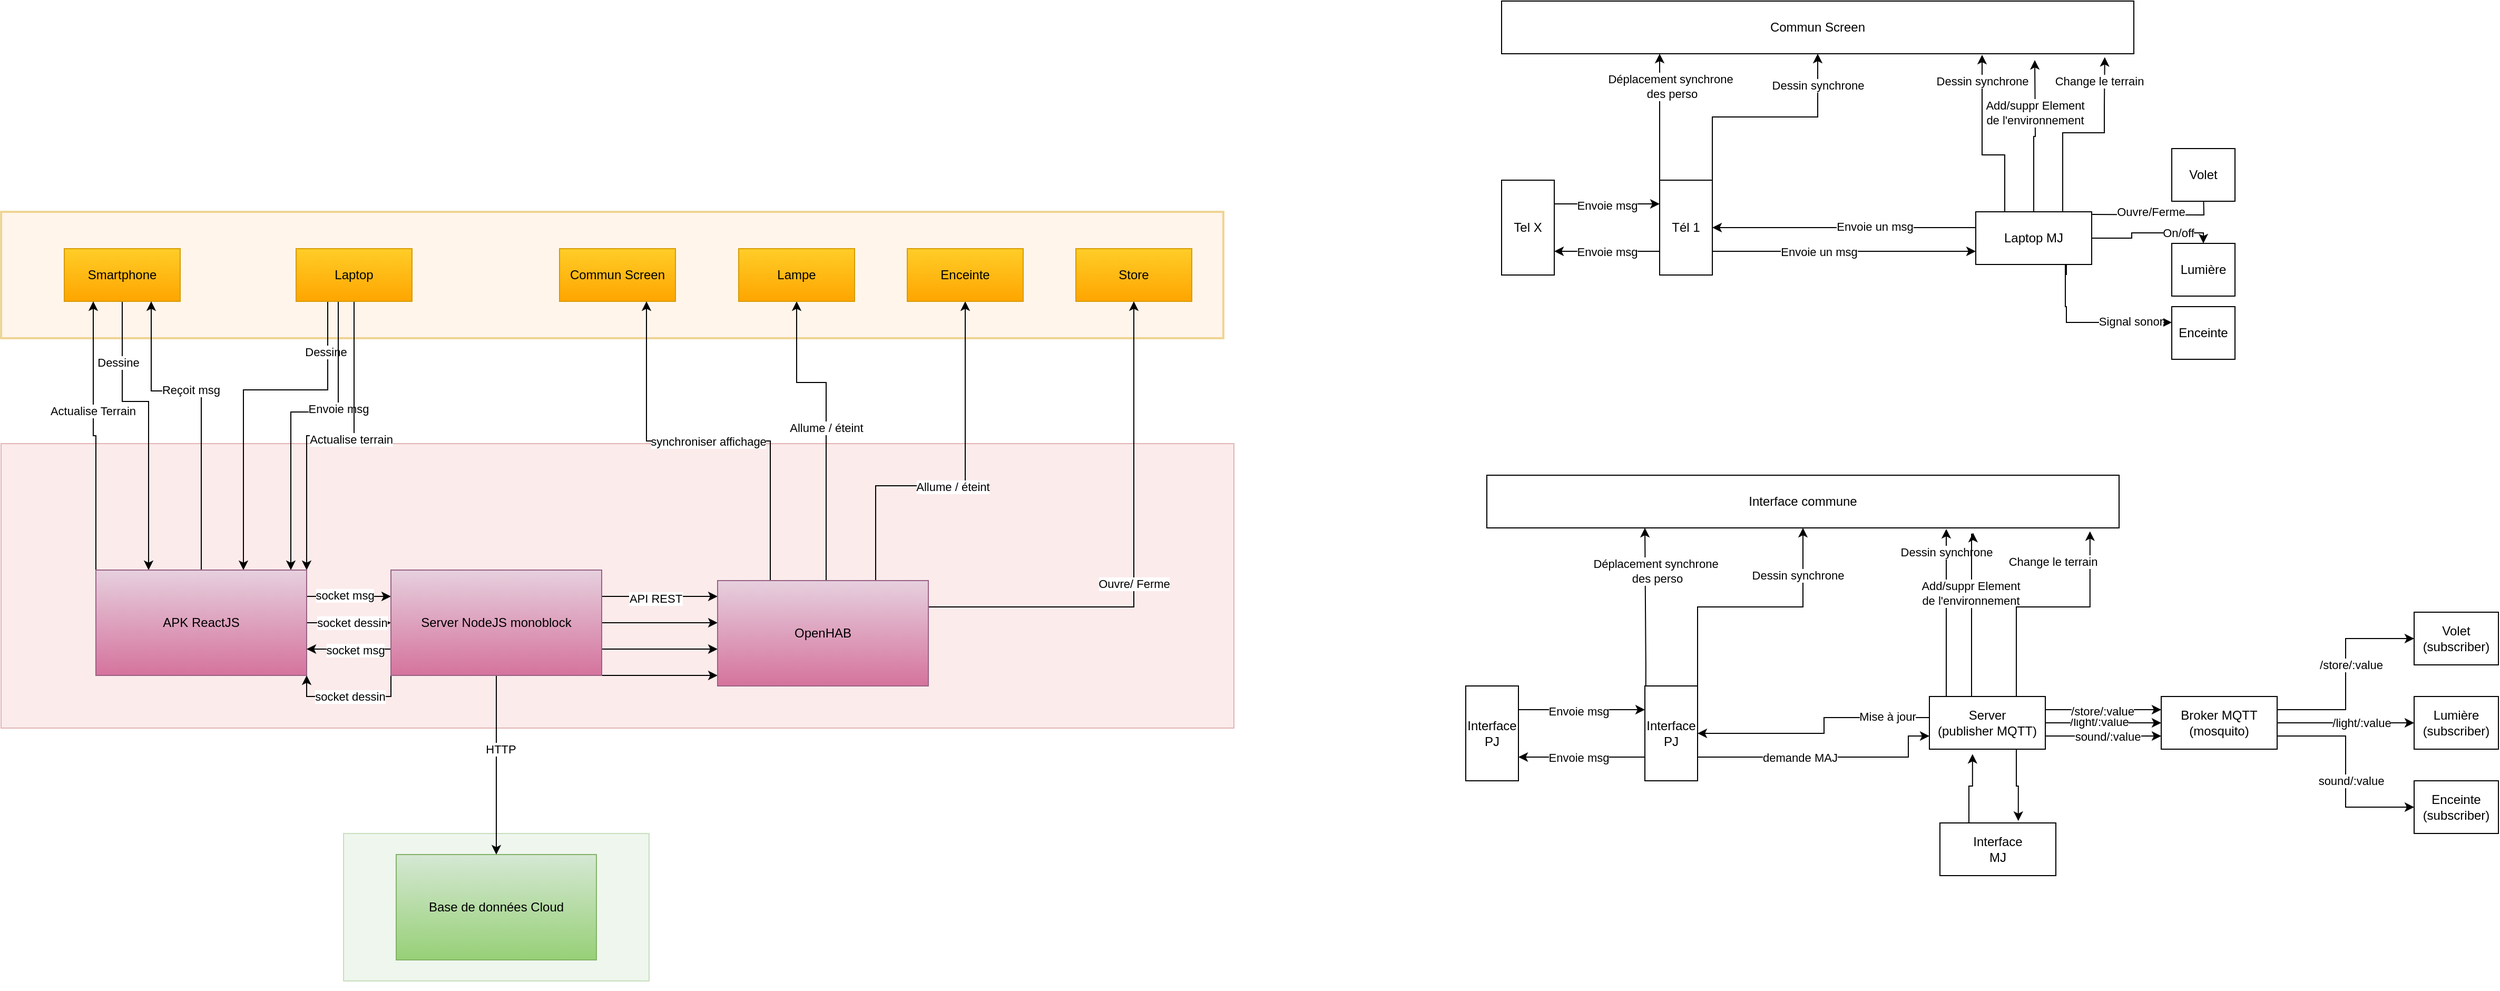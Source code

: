 <mxfile version="22.1.5" type="google">
  <diagram name="Page-1" id="Ei5oFpeLK8a0ol1k6TtE">
    <mxGraphModel grid="1" page="1" gridSize="10" guides="1" tooltips="1" connect="1" arrows="1" fold="1" pageScale="1" pageWidth="827" pageHeight="1169" math="0" shadow="0">
      <root>
        <mxCell id="0" />
        <mxCell id="1" parent="0" />
        <mxCell id="DEdySj9RBdpoS25cQ73x-8" value="" style="rounded=0;whiteSpace=wrap;html=1;fillColor=#ffe6cc;strokeColor=#d79b00;opacity=40;strokeWidth=2;" vertex="1" parent="1">
          <mxGeometry x="-1320" y="230" width="1160" height="120" as="geometry" />
        </mxCell>
        <mxCell id="WBdNPpH1fwiA06EQCPNH-10" style="edgeStyle=orthogonalEdgeStyle;rounded=0;orthogonalLoop=1;jettySize=auto;html=1;exitX=1;exitY=0;exitDx=0;exitDy=0;" edge="1" parent="1" source="WBdNPpH1fwiA06EQCPNH-3" target="WBdNPpH1fwiA06EQCPNH-9">
          <mxGeometry relative="1" as="geometry" />
        </mxCell>
        <mxCell id="WBdNPpH1fwiA06EQCPNH-11" value="Dessin synchrone" style="edgeLabel;html=1;align=center;verticalAlign=middle;resizable=0;points=[];" vertex="1" connectable="0" parent="WBdNPpH1fwiA06EQCPNH-10">
          <mxGeometry x="-0.337" y="-1" relative="1" as="geometry">
            <mxPoint x="87" y="-31" as="offset" />
          </mxGeometry>
        </mxCell>
        <mxCell id="DEdySj9RBdpoS25cQ73x-11" value="" style="rounded=0;whiteSpace=wrap;html=1;fillColor=#f8cecc;strokeColor=#b85450;opacity=40;direction=east;" vertex="1" parent="1">
          <mxGeometry x="-1320" y="450" width="1170" height="270" as="geometry" />
        </mxCell>
        <mxCell id="WBdNPpH1fwiA06EQCPNH-13" style="edgeStyle=orthogonalEdgeStyle;rounded=0;orthogonalLoop=1;jettySize=auto;html=1;exitX=0.75;exitY=0;exitDx=0;exitDy=0;entryX=0.25;entryY=1;entryDx=0;entryDy=0;" edge="1" parent="1" target="WBdNPpH1fwiA06EQCPNH-9">
          <mxGeometry relative="1" as="geometry">
            <Array as="points">
              <mxPoint x="254" y="210" />
            </Array>
            <mxPoint x="271.5" y="210" as="sourcePoint" />
            <mxPoint x="234.0" y="90" as="targetPoint" />
          </mxGeometry>
        </mxCell>
        <mxCell id="WBdNPpH1fwiA06EQCPNH-14" value="&lt;div&gt;Déplacement synchrone&lt;/div&gt;&lt;div&gt;&amp;nbsp;des perso&lt;/div&gt;" style="edgeLabel;html=1;align=center;verticalAlign=middle;resizable=0;points=[];" vertex="1" connectable="0" parent="WBdNPpH1fwiA06EQCPNH-13">
          <mxGeometry x="-0.162" y="-1" relative="1" as="geometry">
            <mxPoint x="9" y="-55" as="offset" />
          </mxGeometry>
        </mxCell>
        <mxCell id="WBdNPpH1fwiA06EQCPNH-20" style="edgeStyle=orthogonalEdgeStyle;rounded=0;orthogonalLoop=1;jettySize=auto;html=1;exitX=1;exitY=0.75;exitDx=0;exitDy=0;entryX=0;entryY=0.75;entryDx=0;entryDy=0;" edge="1" parent="1" source="WBdNPpH1fwiA06EQCPNH-3" target="WBdNPpH1fwiA06EQCPNH-17">
          <mxGeometry relative="1" as="geometry" />
        </mxCell>
        <mxCell id="WBdNPpH1fwiA06EQCPNH-21" value="&lt;div&gt;Envoie un msg&lt;/div&gt;" style="edgeLabel;html=1;align=center;verticalAlign=middle;resizable=0;points=[];" vertex="1" connectable="0" parent="WBdNPpH1fwiA06EQCPNH-20">
          <mxGeometry x="-0.191" relative="1" as="geometry">
            <mxPoint as="offset" />
          </mxGeometry>
        </mxCell>
        <mxCell id="orV150WAPLaEgthSAnhB-5" style="edgeStyle=orthogonalEdgeStyle;rounded=0;orthogonalLoop=1;jettySize=auto;html=1;exitX=0;exitY=0.75;exitDx=0;exitDy=0;entryX=1;entryY=0.75;entryDx=0;entryDy=0;" edge="1" parent="1" source="WBdNPpH1fwiA06EQCPNH-3" target="orV150WAPLaEgthSAnhB-1">
          <mxGeometry relative="1" as="geometry" />
        </mxCell>
        <mxCell id="orV150WAPLaEgthSAnhB-6" value="Envoie msg" style="edgeLabel;html=1;align=center;verticalAlign=middle;resizable=0;points=[];" connectable="0" vertex="1" parent="orV150WAPLaEgthSAnhB-5">
          <mxGeometry x="0.28" relative="1" as="geometry">
            <mxPoint x="14" as="offset" />
          </mxGeometry>
        </mxCell>
        <mxCell id="WBdNPpH1fwiA06EQCPNH-3" value="Tél 1" style="html=1;whiteSpace=wrap;" vertex="1" parent="1">
          <mxGeometry x="254" y="200" width="50" height="90" as="geometry" />
        </mxCell>
        <mxCell id="WBdNPpH1fwiA06EQCPNH-9" value="Commun Screen" style="html=1;whiteSpace=wrap;" vertex="1" parent="1">
          <mxGeometry x="104" y="30" width="600" height="50" as="geometry" />
        </mxCell>
        <mxCell id="WBdNPpH1fwiA06EQCPNH-18" style="edgeStyle=orthogonalEdgeStyle;rounded=0;orthogonalLoop=1;jettySize=auto;html=1;exitX=0;exitY=0.5;exitDx=0;exitDy=0;entryX=1;entryY=0.5;entryDx=0;entryDy=0;" edge="1" parent="1" source="WBdNPpH1fwiA06EQCPNH-17" target="WBdNPpH1fwiA06EQCPNH-3">
          <mxGeometry relative="1" as="geometry">
            <Array as="points">
              <mxPoint x="554" y="245" />
            </Array>
          </mxGeometry>
        </mxCell>
        <mxCell id="WBdNPpH1fwiA06EQCPNH-19" value="Envoie un msg" style="edgeLabel;html=1;align=center;verticalAlign=middle;resizable=0;points=[];" vertex="1" connectable="0" parent="WBdNPpH1fwiA06EQCPNH-18">
          <mxGeometry x="-0.18" y="-1" relative="1" as="geometry">
            <mxPoint as="offset" />
          </mxGeometry>
        </mxCell>
        <mxCell id="orV150WAPLaEgthSAnhB-12" style="edgeStyle=orthogonalEdgeStyle;rounded=0;orthogonalLoop=1;jettySize=auto;html=1;entryX=0;entryY=0.5;entryDx=0;entryDy=0;" edge="1" parent="1">
          <mxGeometry relative="1" as="geometry">
            <mxPoint x="640" y="290" as="sourcePoint" />
            <mxPoint x="740" y="335" as="targetPoint" />
            <Array as="points">
              <mxPoint x="639" y="270" />
              <mxPoint x="639" y="320" />
              <mxPoint x="640" y="320" />
              <mxPoint x="640" y="335" />
            </Array>
          </mxGeometry>
        </mxCell>
        <mxCell id="orV150WAPLaEgthSAnhB-17" value="Signal sonor" style="edgeLabel;html=1;align=center;verticalAlign=middle;resizable=0;points=[];" connectable="0" vertex="1" parent="orV150WAPLaEgthSAnhB-12">
          <mxGeometry x="0.577" y="1" relative="1" as="geometry">
            <mxPoint as="offset" />
          </mxGeometry>
        </mxCell>
        <mxCell id="orV150WAPLaEgthSAnhB-13" style="edgeStyle=orthogonalEdgeStyle;rounded=0;orthogonalLoop=1;jettySize=auto;html=1;exitX=1;exitY=0.5;exitDx=0;exitDy=0;entryX=0.5;entryY=0;entryDx=0;entryDy=0;" edge="1" parent="1" source="WBdNPpH1fwiA06EQCPNH-17" target="orV150WAPLaEgthSAnhB-9">
          <mxGeometry relative="1" as="geometry">
            <Array as="points">
              <mxPoint x="702" y="255" />
              <mxPoint x="702" y="250" />
              <mxPoint x="770" y="250" />
            </Array>
          </mxGeometry>
        </mxCell>
        <mxCell id="orV150WAPLaEgthSAnhB-16" value="On/off" style="edgeLabel;html=1;align=center;verticalAlign=middle;resizable=0;points=[];" connectable="0" vertex="1" parent="orV150WAPLaEgthSAnhB-13">
          <mxGeometry x="0.431" relative="1" as="geometry">
            <mxPoint as="offset" />
          </mxGeometry>
        </mxCell>
        <mxCell id="orV150WAPLaEgthSAnhB-14" style="edgeStyle=orthogonalEdgeStyle;rounded=0;orthogonalLoop=1;jettySize=auto;html=1;exitX=1;exitY=0.25;exitDx=0;exitDy=0;" edge="1" parent="1">
          <mxGeometry relative="1" as="geometry">
            <mxPoint x="664" y="232.5" as="sourcePoint" />
            <mxPoint x="770" y="210" as="targetPoint" />
          </mxGeometry>
        </mxCell>
        <mxCell id="orV150WAPLaEgthSAnhB-15" value="Ouvre/Ferme" style="edgeLabel;html=1;align=center;verticalAlign=middle;resizable=0;points=[];" connectable="0" vertex="1" parent="orV150WAPLaEgthSAnhB-14">
          <mxGeometry x="0.13" y="-1" relative="1" as="geometry">
            <mxPoint x="-17" y="-4" as="offset" />
          </mxGeometry>
        </mxCell>
        <mxCell id="WBdNPpH1fwiA06EQCPNH-17" value="&lt;div&gt;Laptop MJ&lt;/div&gt;" style="html=1;whiteSpace=wrap;" vertex="1" parent="1">
          <mxGeometry x="554" y="230" width="110" height="50" as="geometry" />
        </mxCell>
        <mxCell id="WBdNPpH1fwiA06EQCPNH-22" style="edgeStyle=orthogonalEdgeStyle;rounded=0;orthogonalLoop=1;jettySize=auto;html=1;exitX=0.25;exitY=0;exitDx=0;exitDy=0;entryX=0.76;entryY=1.02;entryDx=0;entryDy=0;entryPerimeter=0;" edge="1" parent="1" source="WBdNPpH1fwiA06EQCPNH-17" target="WBdNPpH1fwiA06EQCPNH-9">
          <mxGeometry relative="1" as="geometry">
            <Array as="points">
              <mxPoint x="582" y="176" />
              <mxPoint x="560" y="176" />
            </Array>
          </mxGeometry>
        </mxCell>
        <mxCell id="WBdNPpH1fwiA06EQCPNH-23" value="Dessin synchrone" style="edgeLabel;html=1;align=center;verticalAlign=middle;resizable=0;points=[];" vertex="1" connectable="0" parent="WBdNPpH1fwiA06EQCPNH-22">
          <mxGeometry x="-0.038" y="3" relative="1" as="geometry">
            <mxPoint x="3" y="-64" as="offset" />
          </mxGeometry>
        </mxCell>
        <mxCell id="WBdNPpH1fwiA06EQCPNH-24" style="edgeStyle=orthogonalEdgeStyle;rounded=0;orthogonalLoop=1;jettySize=auto;html=1;exitX=0.5;exitY=0;exitDx=0;exitDy=0;" edge="1" parent="1" source="WBdNPpH1fwiA06EQCPNH-17">
          <mxGeometry relative="1" as="geometry">
            <mxPoint x="610" y="86" as="targetPoint" />
          </mxGeometry>
        </mxCell>
        <mxCell id="WBdNPpH1fwiA06EQCPNH-25" value="&lt;div&gt;Add/suppr Element&lt;/div&gt;&lt;div&gt;de l&#39;environnement&lt;/div&gt;" style="edgeLabel;html=1;align=center;verticalAlign=middle;resizable=0;points=[];" vertex="1" connectable="0" parent="WBdNPpH1fwiA06EQCPNH-24">
          <mxGeometry x="0.34" y="3" relative="1" as="geometry">
            <mxPoint x="2" y="2" as="offset" />
          </mxGeometry>
        </mxCell>
        <mxCell id="WBdNPpH1fwiA06EQCPNH-26" style="edgeStyle=orthogonalEdgeStyle;rounded=0;orthogonalLoop=1;jettySize=auto;html=1;exitX=0.75;exitY=0;exitDx=0;exitDy=0;entryX=0.954;entryY=1.064;entryDx=0;entryDy=0;entryPerimeter=0;" edge="1" parent="1" source="WBdNPpH1fwiA06EQCPNH-17" target="WBdNPpH1fwiA06EQCPNH-9">
          <mxGeometry relative="1" as="geometry">
            <Array as="points">
              <mxPoint x="637" y="155" />
              <mxPoint x="676" y="155" />
              <mxPoint x="676" y="130" />
            </Array>
          </mxGeometry>
        </mxCell>
        <mxCell id="WBdNPpH1fwiA06EQCPNH-27" value="&lt;div&gt;Change le terrain&lt;/div&gt;" style="edgeLabel;html=1;align=center;verticalAlign=middle;resizable=0;points=[];" vertex="1" connectable="0" parent="WBdNPpH1fwiA06EQCPNH-26">
          <mxGeometry x="-0.8" y="2" relative="1" as="geometry">
            <mxPoint x="36" y="-106" as="offset" />
          </mxGeometry>
        </mxCell>
        <mxCell id="orV150WAPLaEgthSAnhB-2" style="edgeStyle=orthogonalEdgeStyle;rounded=0;orthogonalLoop=1;jettySize=auto;html=1;exitX=1;exitY=0.25;exitDx=0;exitDy=0;entryX=0;entryY=0.25;entryDx=0;entryDy=0;" edge="1" parent="1" source="orV150WAPLaEgthSAnhB-1" target="WBdNPpH1fwiA06EQCPNH-3">
          <mxGeometry relative="1" as="geometry" />
        </mxCell>
        <mxCell id="orV150WAPLaEgthSAnhB-3" value="Envoie msg" style="edgeLabel;html=1;align=center;verticalAlign=middle;resizable=0;points=[];" connectable="0" vertex="1" parent="orV150WAPLaEgthSAnhB-2">
          <mxGeometry x="-0.28" relative="1" as="geometry">
            <mxPoint x="14" y="1" as="offset" />
          </mxGeometry>
        </mxCell>
        <mxCell id="orV150WAPLaEgthSAnhB-1" value="Tel X" style="html=1;whiteSpace=wrap;" vertex="1" parent="1">
          <mxGeometry x="104" y="200" width="50" height="90" as="geometry" />
        </mxCell>
        <mxCell id="orV150WAPLaEgthSAnhB-9" value="Lumière" style="html=1;whiteSpace=wrap;" vertex="1" parent="1">
          <mxGeometry x="740" y="260" width="60" height="50" as="geometry" />
        </mxCell>
        <mxCell id="orV150WAPLaEgthSAnhB-10" value="Volet" style="html=1;whiteSpace=wrap;" vertex="1" parent="1">
          <mxGeometry x="740" y="170" width="60" height="50" as="geometry" />
        </mxCell>
        <mxCell id="orV150WAPLaEgthSAnhB-11" value="Enceinte" style="html=1;whiteSpace=wrap;" vertex="1" parent="1">
          <mxGeometry x="740" y="320" width="60" height="50" as="geometry" />
        </mxCell>
        <mxCell id="orV150WAPLaEgthSAnhB-57" style="edgeStyle=orthogonalEdgeStyle;rounded=0;orthogonalLoop=1;jettySize=auto;html=1;exitX=1;exitY=0;exitDx=0;exitDy=0;" edge="1" parent="1" source="orV150WAPLaEgthSAnhB-65" target="orV150WAPLaEgthSAnhB-66">
          <mxGeometry relative="1" as="geometry" />
        </mxCell>
        <mxCell id="orV150WAPLaEgthSAnhB-58" value="Dessin synchrone" style="edgeLabel;html=1;align=center;verticalAlign=middle;resizable=0;points=[];" connectable="0" vertex="1" parent="orV150WAPLaEgthSAnhB-57">
          <mxGeometry x="-0.337" y="-1" relative="1" as="geometry">
            <mxPoint x="87" y="-31" as="offset" />
          </mxGeometry>
        </mxCell>
        <mxCell id="orV150WAPLaEgthSAnhB-59" style="edgeStyle=orthogonalEdgeStyle;rounded=0;orthogonalLoop=1;jettySize=auto;html=1;exitX=0.017;exitY=0.145;exitDx=0;exitDy=0;entryX=0.25;entryY=1;entryDx=0;entryDy=0;exitPerimeter=0;" edge="1" parent="1" source="orV150WAPLaEgthSAnhB-65" target="orV150WAPLaEgthSAnhB-66">
          <mxGeometry relative="1" as="geometry">
            <Array as="points">
              <mxPoint x="241" y="660" />
              <mxPoint x="240" y="660" />
            </Array>
            <mxPoint x="257.5" y="660" as="sourcePoint" />
            <mxPoint x="220.0" y="540" as="targetPoint" />
          </mxGeometry>
        </mxCell>
        <mxCell id="orV150WAPLaEgthSAnhB-60" value="&lt;div&gt;Déplacement synchrone&lt;/div&gt;&lt;div&gt;&amp;nbsp;des perso&lt;/div&gt;" style="edgeLabel;html=1;align=center;verticalAlign=middle;resizable=0;points=[];" connectable="0" vertex="1" parent="orV150WAPLaEgthSAnhB-59">
          <mxGeometry x="-0.162" y="-1" relative="1" as="geometry">
            <mxPoint x="9" y="-55" as="offset" />
          </mxGeometry>
        </mxCell>
        <mxCell id="orV150WAPLaEgthSAnhB-61" style="edgeStyle=orthogonalEdgeStyle;rounded=0;orthogonalLoop=1;jettySize=auto;html=1;exitX=1;exitY=0.75;exitDx=0;exitDy=0;entryX=0;entryY=0.75;entryDx=0;entryDy=0;" edge="1" parent="1" source="orV150WAPLaEgthSAnhB-65" target="orV150WAPLaEgthSAnhB-75">
          <mxGeometry relative="1" as="geometry">
            <Array as="points">
              <mxPoint x="490" y="748" />
              <mxPoint x="490" y="728" />
            </Array>
          </mxGeometry>
        </mxCell>
        <mxCell id="orV150WAPLaEgthSAnhB-62" value="demande MAJ" style="edgeLabel;html=1;align=center;verticalAlign=middle;resizable=0;points=[];" connectable="0" vertex="1" parent="orV150WAPLaEgthSAnhB-61">
          <mxGeometry x="-0.191" relative="1" as="geometry">
            <mxPoint as="offset" />
          </mxGeometry>
        </mxCell>
        <mxCell id="orV150WAPLaEgthSAnhB-63" style="edgeStyle=orthogonalEdgeStyle;rounded=0;orthogonalLoop=1;jettySize=auto;html=1;exitX=0;exitY=0.75;exitDx=0;exitDy=0;entryX=1;entryY=0.75;entryDx=0;entryDy=0;" edge="1" parent="1" source="orV150WAPLaEgthSAnhB-65" target="orV150WAPLaEgthSAnhB-84">
          <mxGeometry relative="1" as="geometry" />
        </mxCell>
        <mxCell id="orV150WAPLaEgthSAnhB-64" value="Envoie msg" style="edgeLabel;html=1;align=center;verticalAlign=middle;resizable=0;points=[];" connectable="0" vertex="1" parent="orV150WAPLaEgthSAnhB-63">
          <mxGeometry x="0.28" relative="1" as="geometry">
            <mxPoint x="14" as="offset" />
          </mxGeometry>
        </mxCell>
        <mxCell id="orV150WAPLaEgthSAnhB-65" value="&lt;div&gt;Interface&lt;/div&gt;&lt;div&gt;PJ&lt;br&gt;&lt;/div&gt;" style="html=1;whiteSpace=wrap;" vertex="1" parent="1">
          <mxGeometry x="240" y="680" width="50" height="90" as="geometry" />
        </mxCell>
        <mxCell id="orV150WAPLaEgthSAnhB-66" value="Interface commune" style="html=1;whiteSpace=wrap;" vertex="1" parent="1">
          <mxGeometry x="90" y="480" width="600" height="50" as="geometry" />
        </mxCell>
        <mxCell id="orV150WAPLaEgthSAnhB-67" style="edgeStyle=orthogonalEdgeStyle;rounded=0;orthogonalLoop=1;jettySize=auto;html=1;exitX=0;exitY=0.5;exitDx=0;exitDy=0;entryX=1;entryY=0.5;entryDx=0;entryDy=0;" edge="1" parent="1" source="orV150WAPLaEgthSAnhB-75" target="orV150WAPLaEgthSAnhB-65">
          <mxGeometry relative="1" as="geometry">
            <Array as="points">
              <mxPoint x="510" y="695" />
              <mxPoint x="540" y="695" />
              <mxPoint x="540" y="710" />
              <mxPoint x="410" y="710" />
              <mxPoint x="410" y="725" />
            </Array>
          </mxGeometry>
        </mxCell>
        <mxCell id="orV150WAPLaEgthSAnhB-68" value="Mise à jour" style="edgeLabel;html=1;align=center;verticalAlign=middle;resizable=0;points=[];" connectable="0" vertex="1" parent="orV150WAPLaEgthSAnhB-67">
          <mxGeometry x="-0.18" y="-1" relative="1" as="geometry">
            <mxPoint as="offset" />
          </mxGeometry>
        </mxCell>
        <mxCell id="orV150WAPLaEgthSAnhB-93" style="edgeStyle=orthogonalEdgeStyle;rounded=0;orthogonalLoop=1;jettySize=auto;html=1;exitX=1;exitY=0.75;exitDx=0;exitDy=0;entryX=0;entryY=0.75;entryDx=0;entryDy=0;" edge="1" parent="1" source="orV150WAPLaEgthSAnhB-75" target="orV150WAPLaEgthSAnhB-90">
          <mxGeometry relative="1" as="geometry" />
        </mxCell>
        <mxCell id="orV150WAPLaEgthSAnhB-99" value="sound/:value" style="edgeLabel;html=1;align=center;verticalAlign=middle;resizable=0;points=[];" connectable="0" vertex="1" parent="orV150WAPLaEgthSAnhB-93">
          <mxGeometry x="0.076" relative="1" as="geometry">
            <mxPoint as="offset" />
          </mxGeometry>
        </mxCell>
        <mxCell id="orV150WAPLaEgthSAnhB-94" style="edgeStyle=orthogonalEdgeStyle;rounded=0;orthogonalLoop=1;jettySize=auto;html=1;exitX=1;exitY=0.5;exitDx=0;exitDy=0;" edge="1" parent="1" source="orV150WAPLaEgthSAnhB-75" target="orV150WAPLaEgthSAnhB-90">
          <mxGeometry relative="1" as="geometry" />
        </mxCell>
        <mxCell id="orV150WAPLaEgthSAnhB-98" value="/light/:value" style="edgeLabel;html=1;align=center;verticalAlign=middle;resizable=0;points=[];" connectable="0" vertex="1" parent="orV150WAPLaEgthSAnhB-94">
          <mxGeometry x="-0.073" y="1" relative="1" as="geometry">
            <mxPoint as="offset" />
          </mxGeometry>
        </mxCell>
        <mxCell id="orV150WAPLaEgthSAnhB-95" style="edgeStyle=orthogonalEdgeStyle;rounded=0;orthogonalLoop=1;jettySize=auto;html=1;exitX=1;exitY=0.25;exitDx=0;exitDy=0;entryX=0;entryY=0.25;entryDx=0;entryDy=0;" edge="1" parent="1" source="orV150WAPLaEgthSAnhB-75" target="orV150WAPLaEgthSAnhB-90">
          <mxGeometry relative="1" as="geometry" />
        </mxCell>
        <mxCell id="orV150WAPLaEgthSAnhB-96" value="&lt;div&gt;/store/:value&lt;/div&gt;" style="edgeLabel;html=1;align=center;verticalAlign=middle;resizable=0;points=[];" connectable="0" vertex="1" parent="orV150WAPLaEgthSAnhB-95">
          <mxGeometry x="-0.025" y="-1" relative="1" as="geometry">
            <mxPoint as="offset" />
          </mxGeometry>
        </mxCell>
        <mxCell id="orV150WAPLaEgthSAnhB-75" value="&lt;div&gt;Server&lt;/div&gt;&lt;div&gt;(publisher MQTT)&lt;br&gt;&lt;/div&gt;" style="html=1;whiteSpace=wrap;" vertex="1" parent="1">
          <mxGeometry x="510" y="690" width="110" height="50" as="geometry" />
        </mxCell>
        <mxCell id="orV150WAPLaEgthSAnhB-76" style="edgeStyle=orthogonalEdgeStyle;rounded=0;orthogonalLoop=1;jettySize=auto;html=1;entryX=0.76;entryY=1.02;entryDx=0;entryDy=0;entryPerimeter=0;" edge="1" parent="1">
          <mxGeometry relative="1" as="geometry">
            <Array as="points">
              <mxPoint x="526" y="690" />
            </Array>
            <mxPoint x="520" y="690" as="sourcePoint" />
            <mxPoint x="526" y="531" as="targetPoint" />
          </mxGeometry>
        </mxCell>
        <mxCell id="orV150WAPLaEgthSAnhB-77" value="Dessin synchrone" style="edgeLabel;html=1;align=center;verticalAlign=middle;resizable=0;points=[];" connectable="0" vertex="1" parent="orV150WAPLaEgthSAnhB-76">
          <mxGeometry x="-0.038" y="3" relative="1" as="geometry">
            <mxPoint x="3" y="-64" as="offset" />
          </mxGeometry>
        </mxCell>
        <mxCell id="orV150WAPLaEgthSAnhB-78" style="edgeStyle=orthogonalEdgeStyle;rounded=0;orthogonalLoop=1;jettySize=auto;html=1;exitX=0.5;exitY=0;exitDx=0;exitDy=0;entryX=0.769;entryY=1.093;entryDx=0;entryDy=0;entryPerimeter=0;" edge="1" parent="1" source="orV150WAPLaEgthSAnhB-75" target="orV150WAPLaEgthSAnhB-66">
          <mxGeometry relative="1" as="geometry">
            <mxPoint x="596" y="536" as="targetPoint" />
            <Array as="points">
              <mxPoint x="550" y="690" />
              <mxPoint x="550" y="536" />
              <mxPoint x="551" y="536" />
            </Array>
          </mxGeometry>
        </mxCell>
        <mxCell id="orV150WAPLaEgthSAnhB-79" value="&lt;div&gt;Add/suppr Element&lt;/div&gt;&lt;div&gt;de l&#39;environnement&lt;/div&gt;" style="edgeLabel;html=1;align=center;verticalAlign=middle;resizable=0;points=[];" connectable="0" vertex="1" parent="orV150WAPLaEgthSAnhB-78">
          <mxGeometry x="0.34" y="3" relative="1" as="geometry">
            <mxPoint x="2" y="2" as="offset" />
          </mxGeometry>
        </mxCell>
        <mxCell id="orV150WAPLaEgthSAnhB-80" style="edgeStyle=orthogonalEdgeStyle;rounded=0;orthogonalLoop=1;jettySize=auto;html=1;exitX=0.75;exitY=0;exitDx=0;exitDy=0;entryX=0.954;entryY=1.064;entryDx=0;entryDy=0;entryPerimeter=0;" edge="1" parent="1" source="orV150WAPLaEgthSAnhB-75" target="orV150WAPLaEgthSAnhB-66">
          <mxGeometry relative="1" as="geometry">
            <Array as="points">
              <mxPoint x="623" y="605" />
              <mxPoint x="662" y="605" />
              <mxPoint x="662" y="580" />
            </Array>
          </mxGeometry>
        </mxCell>
        <mxCell id="orV150WAPLaEgthSAnhB-81" value="&lt;div&gt;Change le terrain&lt;/div&gt;" style="edgeLabel;html=1;align=center;verticalAlign=middle;resizable=0;points=[];" connectable="0" vertex="1" parent="orV150WAPLaEgthSAnhB-80">
          <mxGeometry x="-0.8" y="2" relative="1" as="geometry">
            <mxPoint x="36" y="-106" as="offset" />
          </mxGeometry>
        </mxCell>
        <mxCell id="orV150WAPLaEgthSAnhB-82" style="edgeStyle=orthogonalEdgeStyle;rounded=0;orthogonalLoop=1;jettySize=auto;html=1;exitX=1;exitY=0.25;exitDx=0;exitDy=0;entryX=0;entryY=0.25;entryDx=0;entryDy=0;" edge="1" parent="1" source="orV150WAPLaEgthSAnhB-84" target="orV150WAPLaEgthSAnhB-65">
          <mxGeometry relative="1" as="geometry" />
        </mxCell>
        <mxCell id="orV150WAPLaEgthSAnhB-83" value="Envoie msg" style="edgeLabel;html=1;align=center;verticalAlign=middle;resizable=0;points=[];" connectable="0" vertex="1" parent="orV150WAPLaEgthSAnhB-82">
          <mxGeometry x="-0.28" relative="1" as="geometry">
            <mxPoint x="14" y="1" as="offset" />
          </mxGeometry>
        </mxCell>
        <mxCell id="orV150WAPLaEgthSAnhB-84" value="&lt;div&gt;Interface&lt;/div&gt;&lt;div&gt;PJ&lt;br&gt;&lt;/div&gt;" style="html=1;whiteSpace=wrap;" vertex="1" parent="1">
          <mxGeometry x="70" y="680" width="50" height="90" as="geometry" />
        </mxCell>
        <mxCell id="orV150WAPLaEgthSAnhB-85" value="&lt;div&gt;Lumière&lt;/div&gt;&lt;div&gt;(subscriber)&lt;/div&gt;" style="html=1;whiteSpace=wrap;" vertex="1" parent="1">
          <mxGeometry x="970" y="690" width="80" height="50" as="geometry" />
        </mxCell>
        <mxCell id="orV150WAPLaEgthSAnhB-86" value="&lt;div&gt;Volet&lt;/div&gt;&lt;div&gt;(subscriber)&lt;/div&gt;" style="html=1;whiteSpace=wrap;" vertex="1" parent="1">
          <mxGeometry x="970" y="610" width="80" height="50" as="geometry" />
        </mxCell>
        <mxCell id="orV150WAPLaEgthSAnhB-87" value="&lt;div&gt;Enceinte&lt;/div&gt;&lt;div&gt;(subscriber)&lt;/div&gt;" style="html=1;whiteSpace=wrap;" vertex="1" parent="1">
          <mxGeometry x="970" y="770" width="80" height="50" as="geometry" />
        </mxCell>
        <mxCell id="orV150WAPLaEgthSAnhB-89" value="&lt;div&gt;Interface&lt;/div&gt;&lt;div&gt;MJ&lt;br&gt;&lt;/div&gt;" style="html=1;whiteSpace=wrap;" vertex="1" parent="1">
          <mxGeometry x="520" y="810" width="110" height="50" as="geometry" />
        </mxCell>
        <mxCell id="orV150WAPLaEgthSAnhB-100" style="edgeStyle=orthogonalEdgeStyle;rounded=0;orthogonalLoop=1;jettySize=auto;html=1;exitX=1;exitY=0.25;exitDx=0;exitDy=0;entryX=0;entryY=0.5;entryDx=0;entryDy=0;" edge="1" parent="1" source="orV150WAPLaEgthSAnhB-90" target="orV150WAPLaEgthSAnhB-86">
          <mxGeometry relative="1" as="geometry" />
        </mxCell>
        <mxCell id="orV150WAPLaEgthSAnhB-101" style="edgeStyle=orthogonalEdgeStyle;rounded=0;orthogonalLoop=1;jettySize=auto;html=1;exitX=1;exitY=0.5;exitDx=0;exitDy=0;entryX=0;entryY=0.5;entryDx=0;entryDy=0;" edge="1" parent="1" source="orV150WAPLaEgthSAnhB-90" target="orV150WAPLaEgthSAnhB-85">
          <mxGeometry relative="1" as="geometry" />
        </mxCell>
        <mxCell id="orV150WAPLaEgthSAnhB-102" style="edgeStyle=orthogonalEdgeStyle;rounded=0;orthogonalLoop=1;jettySize=auto;html=1;exitX=1;exitY=0.75;exitDx=0;exitDy=0;entryX=0;entryY=0.5;entryDx=0;entryDy=0;" edge="1" parent="1" source="orV150WAPLaEgthSAnhB-90" target="orV150WAPLaEgthSAnhB-87">
          <mxGeometry relative="1" as="geometry" />
        </mxCell>
        <mxCell id="orV150WAPLaEgthSAnhB-90" value="&lt;div&gt;Broker MQTT&lt;br&gt;&lt;/div&gt;&lt;div&gt;(mosquito)&lt;br&gt;&lt;/div&gt;" style="html=1;whiteSpace=wrap;" vertex="1" parent="1">
          <mxGeometry x="730" y="690" width="110" height="50" as="geometry" />
        </mxCell>
        <mxCell id="OoqK43-sp_e9B4Sx0cOa-35" style="edgeStyle=orthogonalEdgeStyle;rounded=0;orthogonalLoop=1;jettySize=auto;html=1;exitX=0.25;exitY=0;exitDx=0;exitDy=0;entryX=0.372;entryY=1.092;entryDx=0;entryDy=0;entryPerimeter=0;" edge="1" parent="1" source="orV150WAPLaEgthSAnhB-89" target="orV150WAPLaEgthSAnhB-75">
          <mxGeometry relative="1" as="geometry" />
        </mxCell>
        <mxCell id="OoqK43-sp_e9B4Sx0cOa-36" style="edgeStyle=orthogonalEdgeStyle;rounded=0;orthogonalLoop=1;jettySize=auto;html=1;exitX=0.75;exitY=1;exitDx=0;exitDy=0;entryX=0.676;entryY=-0.038;entryDx=0;entryDy=0;entryPerimeter=0;" edge="1" parent="1" source="orV150WAPLaEgthSAnhB-75" target="orV150WAPLaEgthSAnhB-89">
          <mxGeometry relative="1" as="geometry" />
        </mxCell>
        <mxCell id="orV150WAPLaEgthSAnhB-104" value="&lt;div&gt;/store/:value&lt;/div&gt;" style="edgeLabel;html=1;align=center;verticalAlign=middle;resizable=0;points=[];" connectable="0" vertex="1" parent="1">
          <mxGeometry x="910.0" y="660" as="geometry" />
        </mxCell>
        <mxCell id="orV150WAPLaEgthSAnhB-105" value="/light/:value" style="edgeLabel;html=1;align=center;verticalAlign=middle;resizable=0;points=[];" connectable="0" vertex="1" parent="1">
          <mxGeometry x="920" y="715" as="geometry" />
        </mxCell>
        <mxCell id="orV150WAPLaEgthSAnhB-106" value="sound/:value" style="edgeLabel;html=1;align=center;verticalAlign=middle;resizable=0;points=[];" connectable="0" vertex="1" parent="1">
          <mxGeometry x="910" y="770" as="geometry" />
        </mxCell>
        <mxCell id="rrb0ZDgDaH0qyxRiOYhU-6" style="edgeStyle=orthogonalEdgeStyle;rounded=0;orthogonalLoop=1;jettySize=auto;html=1;exitX=0.5;exitY=1;exitDx=0;exitDy=0;entryX=0.25;entryY=0;entryDx=0;entryDy=0;" edge="1" parent="1" source="DEdySj9RBdpoS25cQ73x-5" target="DEdySj9RBdpoS25cQ73x-12">
          <mxGeometry relative="1" as="geometry">
            <Array as="points">
              <mxPoint x="-1205" y="410" />
              <mxPoint x="-1180" y="410" />
            </Array>
          </mxGeometry>
        </mxCell>
        <mxCell id="ugIMF8ThDM7Jmgfe9TkD-32" value="Dessine" style="edgeLabel;html=1;align=center;verticalAlign=middle;resizable=0;points=[];" connectable="0" vertex="1" parent="rrb0ZDgDaH0qyxRiOYhU-6">
          <mxGeometry x="-0.588" y="-4" relative="1" as="geometry">
            <mxPoint as="offset" />
          </mxGeometry>
        </mxCell>
        <mxCell id="DEdySj9RBdpoS25cQ73x-5" value="Smartphone" style="html=1;whiteSpace=wrap;fillColor=#ffcd28;gradientColor=#ffa500;strokeColor=#d79b00;" vertex="1" parent="1">
          <mxGeometry x="-1260" y="265" width="110" height="50" as="geometry" />
        </mxCell>
        <mxCell id="OoqK43-sp_e9B4Sx0cOa-38" style="edgeStyle=orthogonalEdgeStyle;rounded=0;orthogonalLoop=1;jettySize=auto;html=1;exitX=0.25;exitY=1;exitDx=0;exitDy=0;" edge="1" parent="1" source="DEdySj9RBdpoS25cQ73x-6" target="DEdySj9RBdpoS25cQ73x-12">
          <mxGeometry relative="1" as="geometry">
            <Array as="points">
              <mxPoint x="-1010" y="315" />
              <mxPoint x="-1010" y="399" />
              <mxPoint x="-1090" y="399" />
            </Array>
          </mxGeometry>
        </mxCell>
        <mxCell id="ugIMF8ThDM7Jmgfe9TkD-33" value="Dessine" style="edgeLabel;html=1;align=center;verticalAlign=middle;resizable=0;points=[];" connectable="0" vertex="1" parent="OoqK43-sp_e9B4Sx0cOa-38">
          <mxGeometry x="-0.7" y="-2" relative="1" as="geometry">
            <mxPoint as="offset" />
          </mxGeometry>
        </mxCell>
        <mxCell id="ugIMF8ThDM7Jmgfe9TkD-47" style="edgeStyle=orthogonalEdgeStyle;rounded=0;orthogonalLoop=1;jettySize=auto;html=1;exitX=0.5;exitY=1;exitDx=0;exitDy=0;entryX=1;entryY=0;entryDx=0;entryDy=0;" edge="1" parent="1">
          <mxGeometry relative="1" as="geometry">
            <mxPoint x="-1000" y="315" as="sourcePoint" />
            <mxPoint x="-1045" y="570" as="targetPoint" />
            <Array as="points">
              <mxPoint x="-1000" y="420" />
              <mxPoint x="-1045" y="420" />
            </Array>
          </mxGeometry>
        </mxCell>
        <mxCell id="ugIMF8ThDM7Jmgfe9TkD-50" value="Envoie msg" style="edgeLabel;html=1;align=center;verticalAlign=middle;resizable=0;points=[];" connectable="0" vertex="1" parent="ugIMF8ThDM7Jmgfe9TkD-47">
          <mxGeometry x="-0.323" relative="1" as="geometry">
            <mxPoint as="offset" />
          </mxGeometry>
        </mxCell>
        <mxCell id="ugIMF8ThDM7Jmgfe9TkD-60" style="edgeStyle=orthogonalEdgeStyle;rounded=0;orthogonalLoop=1;jettySize=auto;html=1;exitX=0.5;exitY=1;exitDx=0;exitDy=0;entryX=1;entryY=0;entryDx=0;entryDy=0;" edge="1" parent="1" source="DEdySj9RBdpoS25cQ73x-6" target="DEdySj9RBdpoS25cQ73x-12">
          <mxGeometry relative="1" as="geometry" />
        </mxCell>
        <mxCell id="ugIMF8ThDM7Jmgfe9TkD-61" value="Actualise terrain" style="edgeLabel;html=1;align=center;verticalAlign=middle;resizable=0;points=[];" connectable="0" vertex="1" parent="ugIMF8ThDM7Jmgfe9TkD-60">
          <mxGeometry x="-0.128" y="3" relative="1" as="geometry">
            <mxPoint as="offset" />
          </mxGeometry>
        </mxCell>
        <mxCell id="DEdySj9RBdpoS25cQ73x-6" value="&lt;div&gt;Laptop&lt;/div&gt;" style="html=1;whiteSpace=wrap;fillColor=#ffcd28;gradientColor=#ffa500;strokeColor=#d79b00;" vertex="1" parent="1">
          <mxGeometry x="-1040" y="265" width="110" height="50" as="geometry" />
        </mxCell>
        <mxCell id="DEdySj9RBdpoS25cQ73x-7" value="&lt;div&gt;Commun Screen&lt;/div&gt;" style="html=1;whiteSpace=wrap;fillColor=#ffcd28;gradientColor=#ffa500;strokeColor=#d79b00;" vertex="1" parent="1">
          <mxGeometry x="-790" y="265" width="110" height="50" as="geometry" />
        </mxCell>
        <mxCell id="ugIMF8ThDM7Jmgfe9TkD-41" style="edgeStyle=orthogonalEdgeStyle;rounded=0;orthogonalLoop=1;jettySize=auto;html=1;exitX=1;exitY=0.25;exitDx=0;exitDy=0;entryX=0;entryY=0.25;entryDx=0;entryDy=0;" edge="1" parent="1" source="DEdySj9RBdpoS25cQ73x-12" target="ugIMF8ThDM7Jmgfe9TkD-34">
          <mxGeometry relative="1" as="geometry" />
        </mxCell>
        <mxCell id="ugIMF8ThDM7Jmgfe9TkD-53" value="&lt;div&gt;socket msg&lt;/div&gt;" style="edgeLabel;html=1;align=center;verticalAlign=middle;resizable=0;points=[];" connectable="0" vertex="1" parent="ugIMF8ThDM7Jmgfe9TkD-41">
          <mxGeometry x="-0.112" y="1" relative="1" as="geometry">
            <mxPoint as="offset" />
          </mxGeometry>
        </mxCell>
        <mxCell id="ugIMF8ThDM7Jmgfe9TkD-43" style="edgeStyle=orthogonalEdgeStyle;rounded=0;orthogonalLoop=1;jettySize=auto;html=1;exitX=1;exitY=0.5;exitDx=0;exitDy=0;entryX=0;entryY=0.5;entryDx=0;entryDy=0;" edge="1" parent="1" source="DEdySj9RBdpoS25cQ73x-12" target="ugIMF8ThDM7Jmgfe9TkD-34">
          <mxGeometry relative="1" as="geometry" />
        </mxCell>
        <mxCell id="ugIMF8ThDM7Jmgfe9TkD-54" value="socket dessin" style="edgeLabel;html=1;align=center;verticalAlign=middle;resizable=0;points=[];" connectable="0" vertex="1" parent="ugIMF8ThDM7Jmgfe9TkD-43">
          <mxGeometry x="0.065" relative="1" as="geometry">
            <mxPoint as="offset" />
          </mxGeometry>
        </mxCell>
        <mxCell id="ugIMF8ThDM7Jmgfe9TkD-48" style="edgeStyle=orthogonalEdgeStyle;rounded=0;orthogonalLoop=1;jettySize=auto;html=1;exitX=0.5;exitY=0;exitDx=0;exitDy=0;entryX=0.75;entryY=1;entryDx=0;entryDy=0;" edge="1" parent="1" source="DEdySj9RBdpoS25cQ73x-12" target="DEdySj9RBdpoS25cQ73x-5">
          <mxGeometry relative="1" as="geometry">
            <Array as="points">
              <mxPoint x="-1130" y="400" />
              <mxPoint x="-1177" y="400" />
            </Array>
          </mxGeometry>
        </mxCell>
        <mxCell id="ugIMF8ThDM7Jmgfe9TkD-49" value="Reçoit msg" style="edgeLabel;html=1;align=center;verticalAlign=middle;resizable=0;points=[];" connectable="0" vertex="1" parent="ugIMF8ThDM7Jmgfe9TkD-48">
          <mxGeometry x="0.189" y="-1" relative="1" as="geometry">
            <mxPoint as="offset" />
          </mxGeometry>
        </mxCell>
        <mxCell id="ugIMF8ThDM7Jmgfe9TkD-55" style="edgeStyle=orthogonalEdgeStyle;rounded=0;orthogonalLoop=1;jettySize=auto;html=1;exitX=0;exitY=0;exitDx=0;exitDy=0;entryX=0.25;entryY=1;entryDx=0;entryDy=0;strokeColor=default;" edge="1" parent="1" source="DEdySj9RBdpoS25cQ73x-12" target="DEdySj9RBdpoS25cQ73x-5">
          <mxGeometry relative="1" as="geometry" />
        </mxCell>
        <mxCell id="ugIMF8ThDM7Jmgfe9TkD-56" value="&lt;div&gt;Actualise Terrain&lt;/div&gt;" style="edgeLabel;html=1;align=center;verticalAlign=middle;resizable=0;points=[];" connectable="0" vertex="1" parent="ugIMF8ThDM7Jmgfe9TkD-55">
          <mxGeometry x="0.197" y="1" relative="1" as="geometry">
            <mxPoint as="offset" />
          </mxGeometry>
        </mxCell>
        <mxCell id="DEdySj9RBdpoS25cQ73x-12" value="APK ReactJS" style="html=1;whiteSpace=wrap;fillColor=#e6d0de;gradientColor=#d5739d;strokeColor=#996185;" vertex="1" parent="1">
          <mxGeometry x="-1230" y="570" width="200" height="100" as="geometry" />
        </mxCell>
        <mxCell id="C4ztlMbri81NeWR5jCJK-1" value="&lt;div&gt;synchroniser affichage&lt;/div&gt;" style="edgeStyle=orthogonalEdgeStyle;rounded=0;orthogonalLoop=1;jettySize=auto;html=1;exitX=0.25;exitY=0;exitDx=0;exitDy=0;entryX=0.75;entryY=1;entryDx=0;entryDy=0;" edge="1" parent="1" source="ugIMF8ThDM7Jmgfe9TkD-63" target="DEdySj9RBdpoS25cQ73x-7">
          <mxGeometry relative="1" as="geometry">
            <mxPoint x="-762.5" y="470" as="sourcePoint" />
          </mxGeometry>
        </mxCell>
        <mxCell id="C4ztlMbri81NeWR5jCJK-2" value="&lt;div&gt;Allume / éteint&lt;/div&gt;" style="edgeStyle=orthogonalEdgeStyle;rounded=0;orthogonalLoop=1;jettySize=auto;html=1;exitX=0.5;exitY=0;exitDx=0;exitDy=0;" edge="1" parent="1" source="ugIMF8ThDM7Jmgfe9TkD-63" target="OoqK43-sp_e9B4Sx0cOa-37">
          <mxGeometry relative="1" as="geometry">
            <Array as="points">
              <mxPoint x="-537" y="580" />
              <mxPoint x="-537" y="392" />
              <mxPoint x="-565" y="392" />
            </Array>
            <mxPoint x="-537.5" y="470" as="sourcePoint" />
          </mxGeometry>
        </mxCell>
        <mxCell id="DEdySj9RBdpoS25cQ73x-16" value="" style="rounded=0;whiteSpace=wrap;html=1;fillColor=#d5e8d4;strokeColor=#82b366;opacity=40;" vertex="1" parent="1">
          <mxGeometry x="-995" y="820" width="290" height="140" as="geometry" />
        </mxCell>
        <mxCell id="DEdySj9RBdpoS25cQ73x-17" value="Base de données Cloud" style="html=1;whiteSpace=wrap;fillColor=#d5e8d4;gradientColor=#97d077;strokeColor=#82b366;" vertex="1" parent="1">
          <mxGeometry x="-945" y="840" width="190" height="100" as="geometry" />
        </mxCell>
        <mxCell id="OoqK43-sp_e9B4Sx0cOa-37" value="&lt;div&gt;Lampe&lt;/div&gt;" style="html=1;whiteSpace=wrap;fillColor=#ffcd28;gradientColor=#ffa500;strokeColor=#d79b00;" vertex="1" parent="1">
          <mxGeometry x="-620" y="265" width="110" height="50" as="geometry" />
        </mxCell>
        <mxCell id="ugIMF8ThDM7Jmgfe9TkD-2" style="edgeStyle=orthogonalEdgeStyle;rounded=0;orthogonalLoop=1;jettySize=auto;html=1;exitX=0.5;exitY=0;exitDx=0;exitDy=0;" edge="1" parent="1">
          <mxGeometry relative="1" as="geometry">
            <mxPoint x="-565" y="520" as="targetPoint" />
          </mxGeometry>
        </mxCell>
        <mxCell id="ugIMF8ThDM7Jmgfe9TkD-12" value="&lt;div&gt;light/:value&lt;/div&gt;" style="edgeLabel;html=1;align=center;verticalAlign=middle;resizable=0;points=[];" connectable="0" vertex="1" parent="ugIMF8ThDM7Jmgfe9TkD-2">
          <mxGeometry x="-0.126" y="2" relative="1" as="geometry">
            <mxPoint x="1" as="offset" />
          </mxGeometry>
        </mxCell>
        <mxCell id="ugIMF8ThDM7Jmgfe9TkD-16" style="edgeStyle=orthogonalEdgeStyle;rounded=0;orthogonalLoop=1;jettySize=auto;html=1;exitX=0.25;exitY=0;exitDx=0;exitDy=0;" edge="1" parent="1">
          <mxGeometry relative="1" as="geometry">
            <mxPoint x="-735" y="520" as="targetPoint" />
          </mxGeometry>
        </mxCell>
        <mxCell id="ugIMF8ThDM7Jmgfe9TkD-17" value="&lt;div&gt;public/:value&lt;/div&gt;" style="edgeLabel;html=1;align=center;verticalAlign=middle;resizable=0;points=[];" connectable="0" vertex="1" parent="ugIMF8ThDM7Jmgfe9TkD-16">
          <mxGeometry x="0.311" y="1" relative="1" as="geometry">
            <mxPoint as="offset" />
          </mxGeometry>
        </mxCell>
        <mxCell id="ugIMF8ThDM7Jmgfe9TkD-22" style="edgeStyle=orthogonalEdgeStyle;rounded=0;orthogonalLoop=1;jettySize=auto;html=1;exitX=0.75;exitY=0;exitDx=0;exitDy=0;entryX=0.5;entryY=1;entryDx=0;entryDy=0;" edge="1" parent="1" source="ugIMF8ThDM7Jmgfe9TkD-63" target="ugIMF8ThDM7Jmgfe9TkD-21">
          <mxGeometry relative="1" as="geometry">
            <mxPoint x="-405" y="470" as="sourcePoint" />
            <Array as="points">
              <mxPoint x="-490" y="490" />
              <mxPoint x="-405" y="490" />
            </Array>
          </mxGeometry>
        </mxCell>
        <mxCell id="ugIMF8ThDM7Jmgfe9TkD-23" value="&lt;div&gt;Allume / éteint&lt;/div&gt;" style="edgeLabel;html=1;align=center;verticalAlign=middle;resizable=0;points=[];" connectable="0" vertex="1" parent="ugIMF8ThDM7Jmgfe9TkD-22">
          <mxGeometry x="-0.071" y="-1" relative="1" as="geometry">
            <mxPoint as="offset" />
          </mxGeometry>
        </mxCell>
        <mxCell id="ugIMF8ThDM7Jmgfe9TkD-21" value="Enceinte" style="html=1;whiteSpace=wrap;fillColor=#ffcd28;gradientColor=#ffa500;strokeColor=#d79b00;" vertex="1" parent="1">
          <mxGeometry x="-460" y="265" width="110" height="50" as="geometry" />
        </mxCell>
        <mxCell id="ugIMF8ThDM7Jmgfe9TkD-35" style="edgeStyle=orthogonalEdgeStyle;rounded=0;orthogonalLoop=1;jettySize=auto;html=1;exitX=1;exitY=0.25;exitDx=0;exitDy=0;entryX=0;entryY=0.25;entryDx=0;entryDy=0;" edge="1" parent="1" source="ugIMF8ThDM7Jmgfe9TkD-34">
          <mxGeometry relative="1" as="geometry">
            <mxPoint x="-640" y="595" as="targetPoint" />
          </mxGeometry>
        </mxCell>
        <mxCell id="ugIMF8ThDM7Jmgfe9TkD-64" value="API REST" style="edgeLabel;html=1;align=center;verticalAlign=middle;resizable=0;points=[];" connectable="0" vertex="1" parent="ugIMF8ThDM7Jmgfe9TkD-35">
          <mxGeometry x="-0.077" y="-2" relative="1" as="geometry">
            <mxPoint as="offset" />
          </mxGeometry>
        </mxCell>
        <mxCell id="ugIMF8ThDM7Jmgfe9TkD-25" value="Store" style="html=1;whiteSpace=wrap;fillColor=#ffcd28;gradientColor=#ffa500;strokeColor=#d79b00;" vertex="1" parent="1">
          <mxGeometry x="-300" y="265" width="110" height="50" as="geometry" />
        </mxCell>
        <mxCell id="ugIMF8ThDM7Jmgfe9TkD-30" style="edgeStyle=orthogonalEdgeStyle;rounded=0;orthogonalLoop=1;jettySize=auto;html=1;exitX=1;exitY=0.25;exitDx=0;exitDy=0;entryX=0.5;entryY=1;entryDx=0;entryDy=0;" edge="1" parent="1" source="ugIMF8ThDM7Jmgfe9TkD-63" target="ugIMF8ThDM7Jmgfe9TkD-25">
          <mxGeometry relative="1" as="geometry">
            <mxPoint x="-245" y="470" as="sourcePoint" />
          </mxGeometry>
        </mxCell>
        <mxCell id="ugIMF8ThDM7Jmgfe9TkD-31" value="Ouvre/ Ferme" style="edgeLabel;html=1;align=center;verticalAlign=middle;resizable=0;points=[];" connectable="0" vertex="1" parent="ugIMF8ThDM7Jmgfe9TkD-30">
          <mxGeometry x="-0.103" relative="1" as="geometry">
            <mxPoint as="offset" />
          </mxGeometry>
        </mxCell>
        <mxCell id="ugIMF8ThDM7Jmgfe9TkD-36" style="edgeStyle=orthogonalEdgeStyle;rounded=0;orthogonalLoop=1;jettySize=auto;html=1;exitX=1;exitY=0.5;exitDx=0;exitDy=0;" edge="1" parent="1" source="ugIMF8ThDM7Jmgfe9TkD-34">
          <mxGeometry relative="1" as="geometry">
            <mxPoint x="-640" y="620" as="targetPoint" />
          </mxGeometry>
        </mxCell>
        <mxCell id="ugIMF8ThDM7Jmgfe9TkD-37" style="edgeStyle=orthogonalEdgeStyle;rounded=0;orthogonalLoop=1;jettySize=auto;html=1;exitX=1;exitY=0.75;exitDx=0;exitDy=0;entryX=0;entryY=0.75;entryDx=0;entryDy=0;" edge="1" parent="1" source="ugIMF8ThDM7Jmgfe9TkD-34">
          <mxGeometry relative="1" as="geometry">
            <mxPoint x="-640" y="645" as="targetPoint" />
          </mxGeometry>
        </mxCell>
        <mxCell id="ugIMF8ThDM7Jmgfe9TkD-40" style="edgeStyle=orthogonalEdgeStyle;rounded=0;orthogonalLoop=1;jettySize=auto;html=1;exitX=1;exitY=1;exitDx=0;exitDy=0;entryX=0;entryY=1;entryDx=0;entryDy=0;" edge="1" parent="1" source="ugIMF8ThDM7Jmgfe9TkD-34">
          <mxGeometry relative="1" as="geometry">
            <mxPoint x="-640" y="670" as="targetPoint" />
            <Array as="points">
              <mxPoint x="-680" y="670" />
              <mxPoint x="-680" y="670" />
            </Array>
          </mxGeometry>
        </mxCell>
        <mxCell id="ugIMF8ThDM7Jmgfe9TkD-45" style="edgeStyle=orthogonalEdgeStyle;rounded=0;orthogonalLoop=1;jettySize=auto;html=1;exitX=0.5;exitY=1;exitDx=0;exitDy=0;entryX=0.5;entryY=0;entryDx=0;entryDy=0;" edge="1" parent="1" source="ugIMF8ThDM7Jmgfe9TkD-34" target="DEdySj9RBdpoS25cQ73x-17">
          <mxGeometry relative="1" as="geometry" />
        </mxCell>
        <mxCell id="ugIMF8ThDM7Jmgfe9TkD-46" value="HTTP" style="edgeLabel;html=1;align=center;verticalAlign=middle;resizable=0;points=[];" connectable="0" vertex="1" parent="ugIMF8ThDM7Jmgfe9TkD-45">
          <mxGeometry x="-0.175" y="4" relative="1" as="geometry">
            <mxPoint as="offset" />
          </mxGeometry>
        </mxCell>
        <mxCell id="ugIMF8ThDM7Jmgfe9TkD-51" style="edgeStyle=orthogonalEdgeStyle;rounded=0;orthogonalLoop=1;jettySize=auto;html=1;exitX=0;exitY=0.75;exitDx=0;exitDy=0;entryX=1;entryY=0.75;entryDx=0;entryDy=0;" edge="1" parent="1" source="ugIMF8ThDM7Jmgfe9TkD-34" target="DEdySj9RBdpoS25cQ73x-12">
          <mxGeometry relative="1" as="geometry" />
        </mxCell>
        <mxCell id="ugIMF8ThDM7Jmgfe9TkD-52" value="&lt;div&gt;socket msg&lt;/div&gt;" style="edgeLabel;html=1;align=center;verticalAlign=middle;resizable=0;points=[];" connectable="0" vertex="1" parent="ugIMF8ThDM7Jmgfe9TkD-51">
          <mxGeometry x="-0.153" y="1" relative="1" as="geometry">
            <mxPoint as="offset" />
          </mxGeometry>
        </mxCell>
        <mxCell id="ugIMF8ThDM7Jmgfe9TkD-57" style="edgeStyle=orthogonalEdgeStyle;rounded=0;orthogonalLoop=1;jettySize=auto;html=1;exitX=0;exitY=1;exitDx=0;exitDy=0;entryX=1;entryY=1;entryDx=0;entryDy=0;" edge="1" parent="1" source="ugIMF8ThDM7Jmgfe9TkD-34" target="DEdySj9RBdpoS25cQ73x-12">
          <mxGeometry relative="1" as="geometry" />
        </mxCell>
        <mxCell id="ugIMF8ThDM7Jmgfe9TkD-58" value="socket dessin" style="edgeLabel;html=1;align=center;verticalAlign=middle;resizable=0;points=[];" connectable="0" vertex="1" parent="ugIMF8ThDM7Jmgfe9TkD-57">
          <mxGeometry x="0.123" relative="1" as="geometry">
            <mxPoint x="8" as="offset" />
          </mxGeometry>
        </mxCell>
        <mxCell id="ugIMF8ThDM7Jmgfe9TkD-34" value="&lt;div&gt;Server NodeJS monoblock&lt;/div&gt;" style="html=1;whiteSpace=wrap;fillColor=#e6d0de;gradientColor=#d5739d;strokeColor=#996185;" vertex="1" parent="1">
          <mxGeometry x="-950" y="570" width="200" height="100" as="geometry" />
        </mxCell>
        <mxCell id="ugIMF8ThDM7Jmgfe9TkD-44" style="edgeStyle=orthogonalEdgeStyle;rounded=0;orthogonalLoop=1;jettySize=auto;html=1;exitX=0.5;exitY=1;exitDx=0;exitDy=0;" edge="1" parent="1" source="DEdySj9RBdpoS25cQ73x-16" target="DEdySj9RBdpoS25cQ73x-16">
          <mxGeometry relative="1" as="geometry" />
        </mxCell>
        <mxCell id="ugIMF8ThDM7Jmgfe9TkD-63" value="OpenHAB" style="html=1;whiteSpace=wrap;fillColor=#e6d0de;gradientColor=#d5739d;strokeColor=#996185;" vertex="1" parent="1">
          <mxGeometry x="-640" y="580" width="200" height="100" as="geometry" />
        </mxCell>
      </root>
    </mxGraphModel>
  </diagram>
</mxfile>
